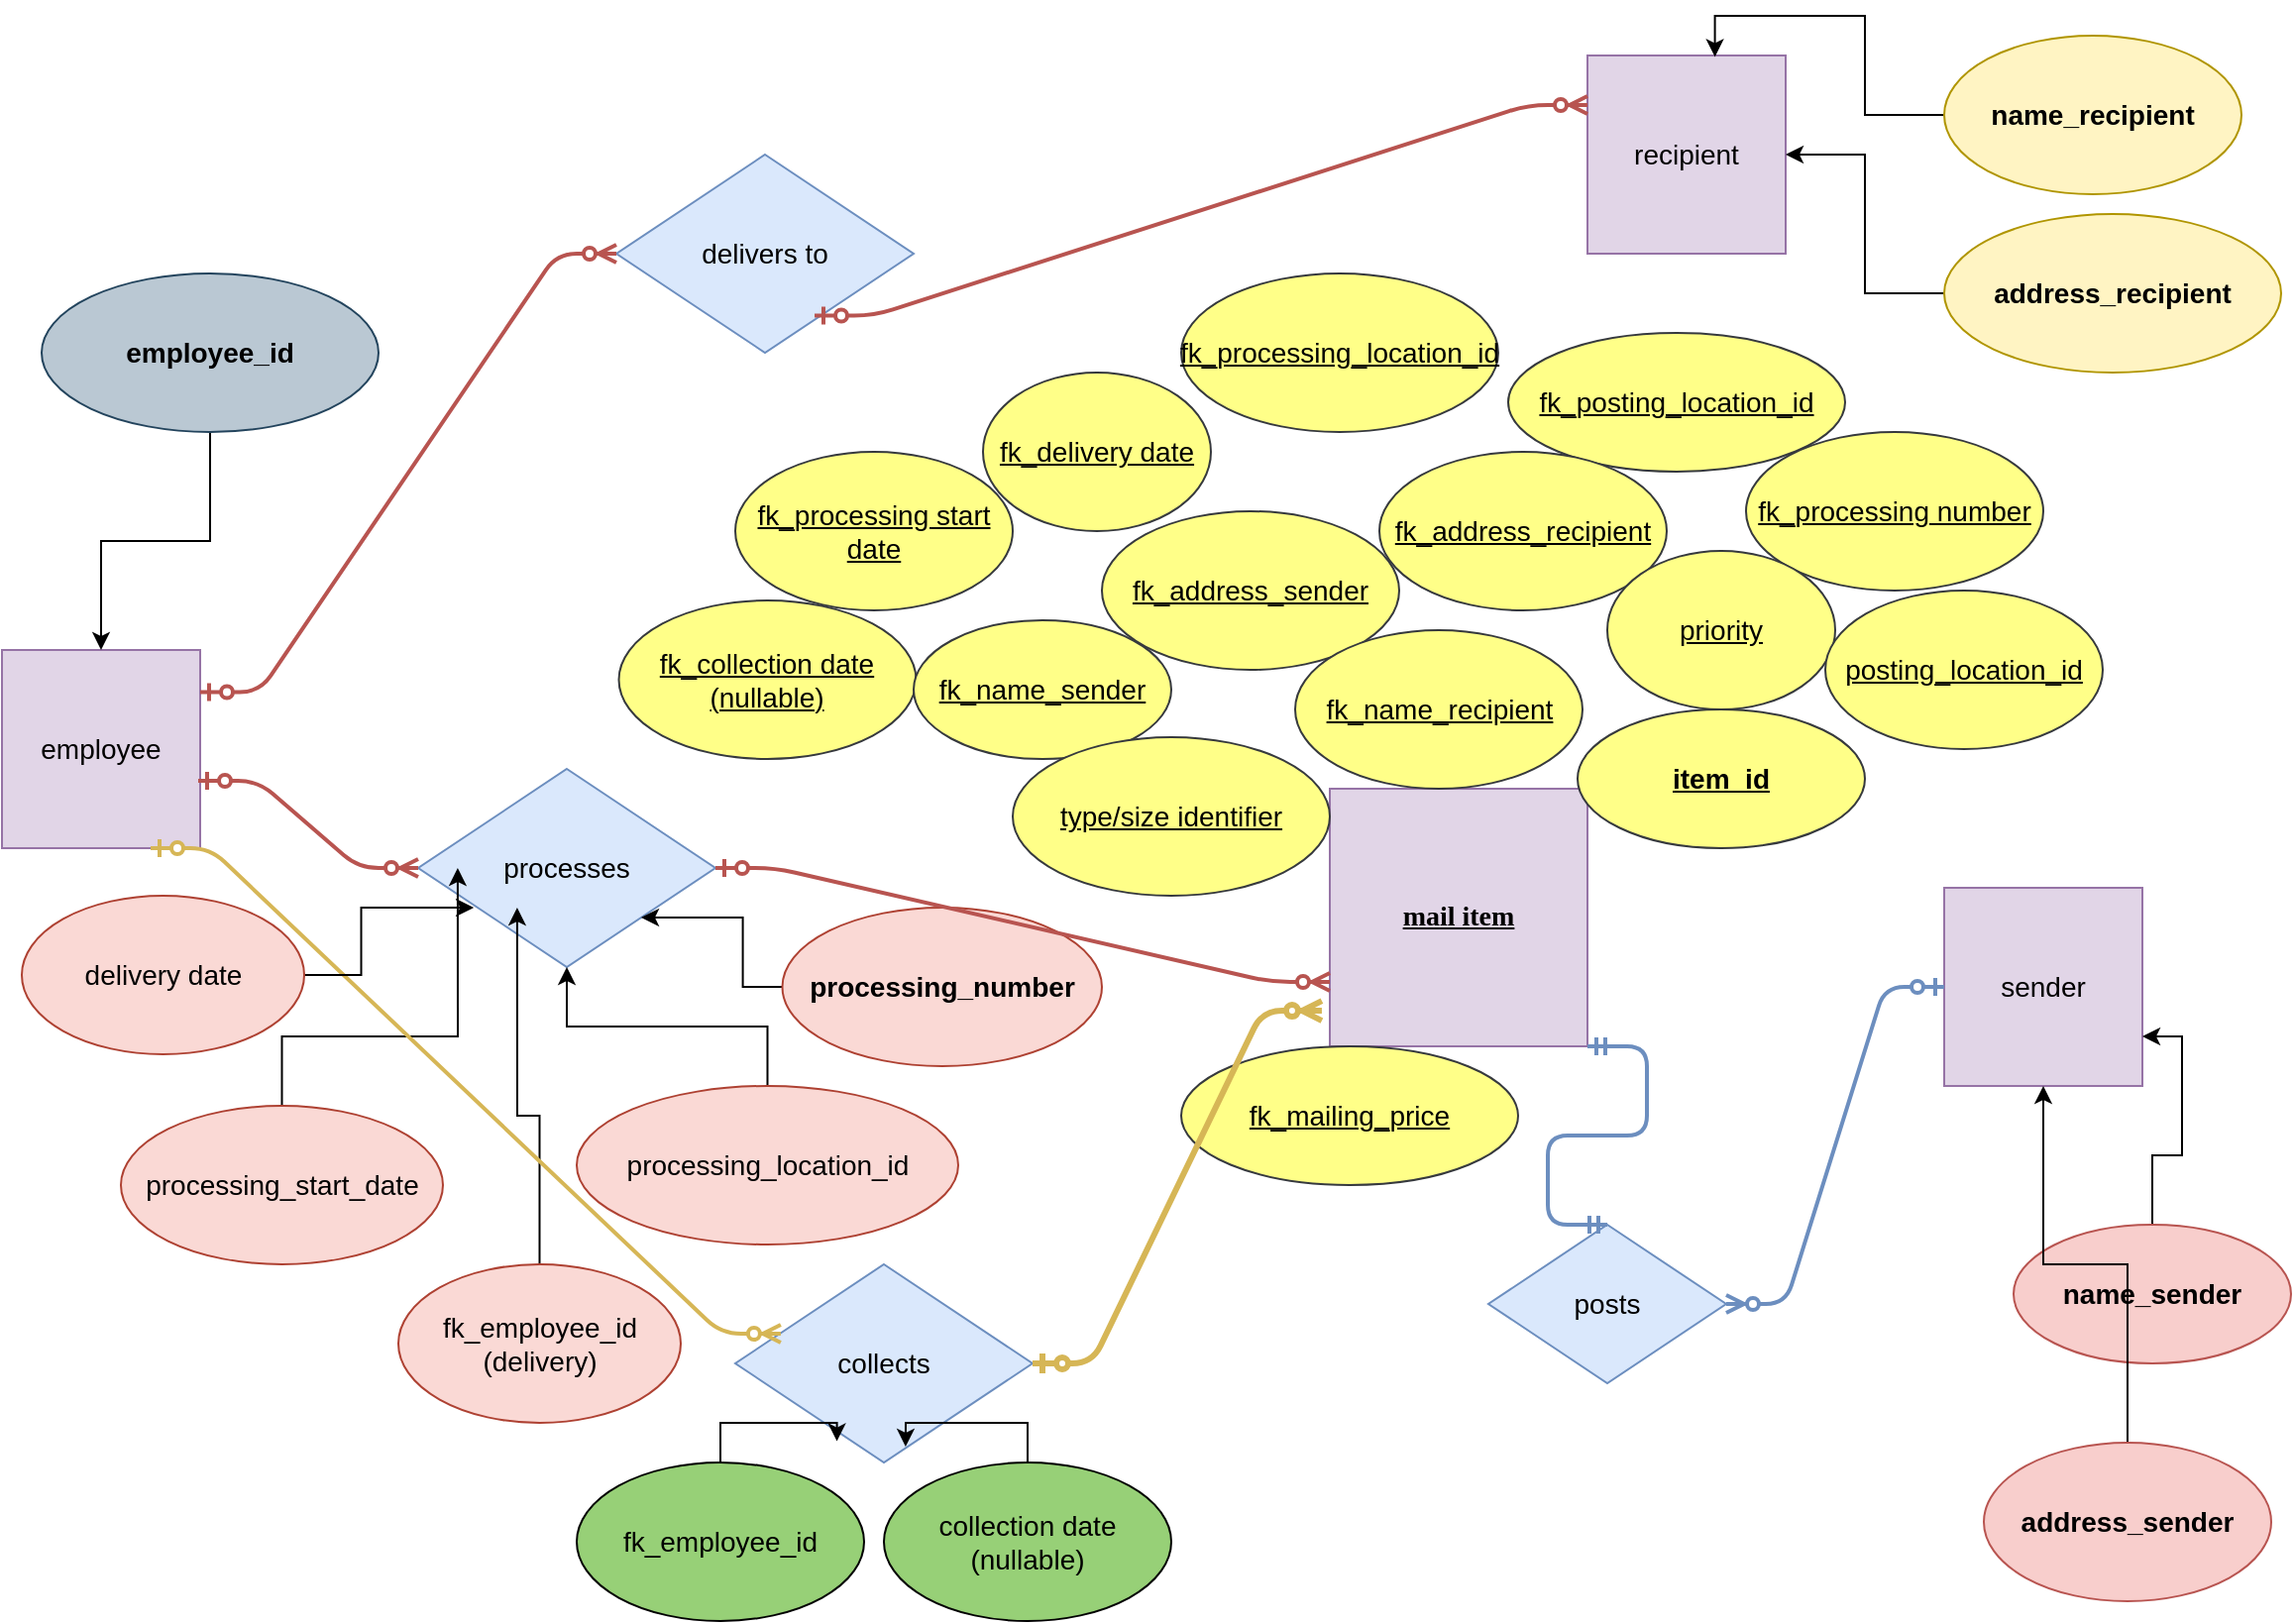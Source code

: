 <mxfile version="13.6.2" type="device"><diagram id="zDZmXAtzCNWLokW1jeRb" name="Page-1"><mxGraphModel dx="868" dy="492" grid="1" gridSize="10" guides="1" tooltips="1" connect="1" arrows="1" fold="1" page="1" pageScale="1" pageWidth="1169" pageHeight="827" math="0" shadow="0"><root><mxCell id="0"/><mxCell id="1" parent="0"/><mxCell id="Khkg1KRHEg8F2Jqv0YAL-1" value="mail item" style="whiteSpace=wrap;html=1;aspect=fixed;fontSize=14;fillColor=#e1d5e7;strokeColor=#9673a6;fontFamily=Comic Sans MS;fontStyle=5" parent="1" vertex="1"><mxGeometry x="680" y="400" width="130" height="130" as="geometry"/></mxCell><mxCell id="Khkg1KRHEg8F2Jqv0YAL-3" value="employee" style="whiteSpace=wrap;html=1;aspect=fixed;fontSize=14;fillColor=#e1d5e7;strokeColor=#9673a6;" parent="1" vertex="1"><mxGeometry x="10" y="330" width="100" height="100" as="geometry"/></mxCell><mxCell id="Khkg1KRHEg8F2Jqv0YAL-4" value="sender" style="whiteSpace=wrap;html=1;aspect=fixed;fontSize=14;fillColor=#e1d5e7;strokeColor=#9673a6;" parent="1" vertex="1"><mxGeometry x="990" y="450" width="100" height="100" as="geometry"/></mxCell><mxCell id="Khkg1KRHEg8F2Jqv0YAL-5" value="recipient" style="whiteSpace=wrap;html=1;aspect=fixed;fontSize=14;fillColor=#e1d5e7;strokeColor=#9673a6;" parent="1" vertex="1"><mxGeometry x="810" y="30" width="100" height="100" as="geometry"/></mxCell><mxCell id="Khkg1KRHEg8F2Jqv0YAL-49" style="edgeStyle=orthogonalEdgeStyle;rounded=0;orthogonalLoop=1;jettySize=auto;html=1;fontSize=14;" parent="1" source="Khkg1KRHEg8F2Jqv0YAL-12" target="Khkg1KRHEg8F2Jqv0YAL-5" edge="1"><mxGeometry relative="1" as="geometry"/></mxCell><mxCell id="Khkg1KRHEg8F2Jqv0YAL-12" value="address_recipient" style="ellipse;whiteSpace=wrap;html=1;fontSize=14;strokeColor=#B09500;fillColor=#FFF4C3;fontStyle=1" parent="1" vertex="1"><mxGeometry x="990" y="110" width="170" height="80" as="geometry"/></mxCell><mxCell id="Khkg1KRHEg8F2Jqv0YAL-48" style="edgeStyle=orthogonalEdgeStyle;rounded=0;orthogonalLoop=1;jettySize=auto;html=1;entryX=0.643;entryY=0.007;entryDx=0;entryDy=0;entryPerimeter=0;fontSize=14;" parent="1" source="Khkg1KRHEg8F2Jqv0YAL-13" target="Khkg1KRHEg8F2Jqv0YAL-5" edge="1"><mxGeometry relative="1" as="geometry"/></mxCell><mxCell id="Khkg1KRHEg8F2Jqv0YAL-13" value="name_recipient" style="ellipse;whiteSpace=wrap;html=1;fontSize=14;strokeColor=#B09500;fillColor=#FFF4C3;fontStyle=1" parent="1" vertex="1"><mxGeometry x="990" y="20" width="150" height="80" as="geometry"/></mxCell><mxCell id="Khkg1KRHEg8F2Jqv0YAL-17" value="posts" style="rhombus;whiteSpace=wrap;html=1;fontSize=14;fillColor=#dae8fc;strokeColor=#6c8ebf;" parent="1" vertex="1"><mxGeometry x="760" y="620" width="120" height="80" as="geometry"/></mxCell><mxCell id="Khkg1KRHEg8F2Jqv0YAL-19" value="processes" style="rhombus;whiteSpace=wrap;html=1;fontSize=14;fillColor=#dae8fc;strokeColor=#6c8ebf;" parent="1" vertex="1"><mxGeometry x="220" y="390" width="150" height="100" as="geometry"/></mxCell><mxCell id="Khkg1KRHEg8F2Jqv0YAL-26" value="" style="edgeStyle=entityRelationEdgeStyle;fontSize=12;html=1;endArrow=ERmandOne;startArrow=ERmandOne;entryX=1;entryY=1;entryDx=0;entryDy=0;exitX=0.5;exitY=0;exitDx=0;exitDy=0;fillColor=#dae8fc;strokeColor=#6c8ebf;strokeWidth=2;" parent="1" source="Khkg1KRHEg8F2Jqv0YAL-17" target="Khkg1KRHEg8F2Jqv0YAL-1" edge="1"><mxGeometry width="100" height="100" relative="1" as="geometry"><mxPoint x="730" y="555" as="sourcePoint"/><mxPoint x="830" y="540" as="targetPoint"/></mxGeometry></mxCell><mxCell id="Khkg1KRHEg8F2Jqv0YAL-29" value="collects" style="rhombus;whiteSpace=wrap;html=1;fontSize=14;fillColor=#dae8fc;strokeColor=#6c8ebf;" parent="1" vertex="1"><mxGeometry x="380" y="640" width="150" height="100" as="geometry"/></mxCell><mxCell id="Khkg1KRHEg8F2Jqv0YAL-44" style="edgeStyle=orthogonalEdgeStyle;rounded=0;orthogonalLoop=1;jettySize=auto;html=1;fontSize=14;entryX=1;entryY=0.75;entryDx=0;entryDy=0;" parent="1" source="Khkg1KRHEg8F2Jqv0YAL-35" target="Khkg1KRHEg8F2Jqv0YAL-4" edge="1"><mxGeometry relative="1" as="geometry"/></mxCell><mxCell id="Khkg1KRHEg8F2Jqv0YAL-35" value="name_sender" style="ellipse;whiteSpace=wrap;html=1;fontSize=14;fillColor=#f8cecc;strokeColor=#b85450;fontStyle=1" parent="1" vertex="1"><mxGeometry x="1025" y="620" width="140" height="70" as="geometry"/></mxCell><mxCell id="Khkg1KRHEg8F2Jqv0YAL-51" style="edgeStyle=orthogonalEdgeStyle;rounded=0;orthogonalLoop=1;jettySize=auto;html=1;fontSize=14;" parent="1" source="Khkg1KRHEg8F2Jqv0YAL-50" target="Khkg1KRHEg8F2Jqv0YAL-4" edge="1"><mxGeometry relative="1" as="geometry"/></mxCell><mxCell id="Khkg1KRHEg8F2Jqv0YAL-50" value="address_sender" style="ellipse;whiteSpace=wrap;html=1;fontSize=14;fillColor=#f8cecc;strokeColor=#b85450;fontStyle=1" parent="1" vertex="1"><mxGeometry x="1010" y="730" width="145" height="80" as="geometry"/></mxCell><mxCell id="Khkg1KRHEg8F2Jqv0YAL-53" style="edgeStyle=orthogonalEdgeStyle;rounded=0;orthogonalLoop=1;jettySize=auto;html=1;entryX=0.573;entryY=0.92;entryDx=0;entryDy=0;entryPerimeter=0;fontSize=14;fontColor=#000000;" parent="1" source="Khkg1KRHEg8F2Jqv0YAL-52" target="Khkg1KRHEg8F2Jqv0YAL-29" edge="1"><mxGeometry relative="1" as="geometry"/></mxCell><mxCell id="Khkg1KRHEg8F2Jqv0YAL-52" value="collection date&lt;br&gt;(nullable)" style="ellipse;whiteSpace=wrap;html=1;fontSize=14;fillColor=#97D077;" parent="1" vertex="1"><mxGeometry x="455" y="740" width="145" height="80" as="geometry"/></mxCell><mxCell id="Khkg1KRHEg8F2Jqv0YAL-55" style="edgeStyle=orthogonalEdgeStyle;rounded=0;orthogonalLoop=1;jettySize=auto;html=1;entryX=0.342;entryY=0.893;entryDx=0;entryDy=0;entryPerimeter=0;fontSize=14;fontColor=#000000;" parent="1" source="Khkg1KRHEg8F2Jqv0YAL-54" target="Khkg1KRHEg8F2Jqv0YAL-29" edge="1"><mxGeometry relative="1" as="geometry"/></mxCell><mxCell id="Khkg1KRHEg8F2Jqv0YAL-54" value="fk_employee_id" style="ellipse;whiteSpace=wrap;html=1;fontSize=14;fillColor=#97D077;" parent="1" vertex="1"><mxGeometry x="300" y="740" width="145" height="80" as="geometry"/></mxCell><mxCell id="Khkg1KRHEg8F2Jqv0YAL-62" style="edgeStyle=orthogonalEdgeStyle;rounded=0;orthogonalLoop=1;jettySize=auto;html=1;fontSize=14;fontColor=#000000;" parent="1" source="Khkg1KRHEg8F2Jqv0YAL-57" target="Khkg1KRHEg8F2Jqv0YAL-19" edge="1"><mxGeometry relative="1" as="geometry"/></mxCell><mxCell id="Khkg1KRHEg8F2Jqv0YAL-57" value="processing_location_id" style="ellipse;whiteSpace=wrap;html=1;fontSize=14;fillColor=#fad9d5;strokeColor=#ae4132;" parent="1" vertex="1"><mxGeometry x="300" y="550" width="192.5" height="80" as="geometry"/></mxCell><mxCell id="Khkg1KRHEg8F2Jqv0YAL-63" style="edgeStyle=orthogonalEdgeStyle;rounded=0;orthogonalLoop=1;jettySize=auto;html=1;entryX=1;entryY=1;entryDx=0;entryDy=0;fontSize=14;fontColor=#000000;" parent="1" source="Khkg1KRHEg8F2Jqv0YAL-59" target="Khkg1KRHEg8F2Jqv0YAL-19" edge="1"><mxGeometry relative="1" as="geometry"/></mxCell><mxCell id="Khkg1KRHEg8F2Jqv0YAL-59" value="&lt;b&gt;processing_number&lt;/b&gt;" style="ellipse;whiteSpace=wrap;html=1;fontSize=14;fillColor=#fad9d5;strokeColor=#ae4132;" parent="1" vertex="1"><mxGeometry x="403.75" y="460" width="161.25" height="80" as="geometry"/></mxCell><mxCell id="Khkg1KRHEg8F2Jqv0YAL-66" style="edgeStyle=orthogonalEdgeStyle;rounded=0;orthogonalLoop=1;jettySize=auto;html=1;entryX=0.333;entryY=0.7;entryDx=0;entryDy=0;entryPerimeter=0;fontSize=14;fontColor=#000000;" parent="1" source="Khkg1KRHEg8F2Jqv0YAL-65" target="Khkg1KRHEg8F2Jqv0YAL-19" edge="1"><mxGeometry relative="1" as="geometry"/></mxCell><mxCell id="Khkg1KRHEg8F2Jqv0YAL-65" value="fk_employee_id&lt;br&gt;(delivery)" style="ellipse;whiteSpace=wrap;html=1;fontSize=14;fillColor=#fad9d5;strokeColor=#ae4132;" parent="1" vertex="1"><mxGeometry x="210" y="640" width="142.5" height="80" as="geometry"/></mxCell><mxCell id="Khkg1KRHEg8F2Jqv0YAL-70" style="edgeStyle=orthogonalEdgeStyle;rounded=0;orthogonalLoop=1;jettySize=auto;html=1;entryX=0.133;entryY=0.5;entryDx=0;entryDy=0;entryPerimeter=0;fontSize=14;fontColor=#000000;" parent="1" source="Khkg1KRHEg8F2Jqv0YAL-67" target="Khkg1KRHEg8F2Jqv0YAL-19" edge="1"><mxGeometry relative="1" as="geometry"/></mxCell><mxCell id="Khkg1KRHEg8F2Jqv0YAL-67" value="processing_start_date" style="ellipse;whiteSpace=wrap;html=1;fontSize=14;fillColor=#fad9d5;strokeColor=#ae4132;" parent="1" vertex="1"><mxGeometry x="70" y="560" width="162.5" height="80" as="geometry"/></mxCell><mxCell id="Khkg1KRHEg8F2Jqv0YAL-72" style="edgeStyle=orthogonalEdgeStyle;rounded=0;orthogonalLoop=1;jettySize=auto;html=1;fontSize=14;fontColor=#000000;" parent="1" source="Khkg1KRHEg8F2Jqv0YAL-71" target="Khkg1KRHEg8F2Jqv0YAL-3" edge="1"><mxGeometry relative="1" as="geometry"/></mxCell><mxCell id="Khkg1KRHEg8F2Jqv0YAL-71" value="employee_id" style="ellipse;whiteSpace=wrap;html=1;fillColor=#bac8d3;fontSize=14;strokeColor=#23445d;fontStyle=1" parent="1" vertex="1"><mxGeometry x="30" y="140" width="170" height="80" as="geometry"/></mxCell><mxCell id="Khkg1KRHEg8F2Jqv0YAL-79" value="fk_processing start&lt;br&gt;date" style="ellipse;whiteSpace=wrap;html=1;fontSize=14;fillColor=#ffff88;strokeColor=#36393d;fontStyle=4" parent="1" vertex="1"><mxGeometry x="380" y="230" width="140" height="80" as="geometry"/></mxCell><mxCell id="Khkg1KRHEg8F2Jqv0YAL-80" value="fk_posting_location_id" style="ellipse;whiteSpace=wrap;html=1;fontSize=14;fillColor=#ffff88;strokeColor=#36393d;fontStyle=4" parent="1" vertex="1"><mxGeometry x="770" y="170" width="170" height="70" as="geometry"/></mxCell><mxCell id="Khkg1KRHEg8F2Jqv0YAL-81" value="fk_processing_location_id" style="ellipse;whiteSpace=wrap;html=1;fontSize=14;fillColor=#ffff88;strokeColor=#36393d;fontStyle=4" parent="1" vertex="1"><mxGeometry x="605" y="140" width="160" height="80" as="geometry"/></mxCell><mxCell id="Khkg1KRHEg8F2Jqv0YAL-82" value="fk_delivery date" style="ellipse;whiteSpace=wrap;html=1;fontSize=14;fillColor=#ffff88;strokeColor=#36393d;fontStyle=4" parent="1" vertex="1"><mxGeometry x="505" y="190" width="115" height="80" as="geometry"/></mxCell><mxCell id="Khkg1KRHEg8F2Jqv0YAL-83" value="fk_processing number" style="ellipse;whiteSpace=wrap;html=1;fontSize=14;fillColor=#ffff88;strokeColor=#36393d;fontStyle=4" parent="1" vertex="1"><mxGeometry x="890" y="220" width="150" height="80" as="geometry"/></mxCell><mxCell id="Khkg1KRHEg8F2Jqv0YAL-85" value="fk_collection date&lt;br&gt;(nullable)" style="ellipse;whiteSpace=wrap;html=1;fontSize=14;fillColor=#ffff88;strokeColor=#36393d;fontStyle=4" parent="1" vertex="1"><mxGeometry x="321.25" y="305" width="150" height="80" as="geometry"/></mxCell><mxCell id="Khkg1KRHEg8F2Jqv0YAL-86" value="item_id" style="ellipse;whiteSpace=wrap;html=1;fontSize=14;fontStyle=5;fillColor=#ffff88;strokeColor=#36393d;" parent="1" vertex="1"><mxGeometry x="805" y="360" width="145" height="70" as="geometry"/></mxCell><mxCell id="Khkg1KRHEg8F2Jqv0YAL-88" value="fk_address_recipient" style="ellipse;whiteSpace=wrap;html=1;fontSize=14;fillColor=#ffff88;strokeColor=#36393d;fontStyle=4" parent="1" vertex="1"><mxGeometry x="705" y="230" width="145" height="80" as="geometry"/></mxCell><mxCell id="Khkg1KRHEg8F2Jqv0YAL-89" value="fk_address_sender" style="ellipse;whiteSpace=wrap;html=1;fontSize=14;rotation=0;fillColor=#ffff88;strokeColor=#36393d;fontStyle=4" parent="1" vertex="1"><mxGeometry x="565" y="260" width="150" height="80" as="geometry"/></mxCell><mxCell id="Khkg1KRHEg8F2Jqv0YAL-90" value="fk_name_sender" style="ellipse;whiteSpace=wrap;html=1;fontSize=14;rotation=0;fillColor=#ffff88;strokeColor=#36393d;fontStyle=4" parent="1" vertex="1"><mxGeometry x="470" y="315" width="130" height="70" as="geometry"/></mxCell><mxCell id="Khkg1KRHEg8F2Jqv0YAL-91" value="fk_name_recipient" style="ellipse;whiteSpace=wrap;html=1;fontSize=14;fillColor=#ffff88;strokeColor=#36393d;fontStyle=4" parent="1" vertex="1"><mxGeometry x="662.5" y="320" width="145" height="80" as="geometry"/></mxCell><mxCell id="Khkg1KRHEg8F2Jqv0YAL-92" value="fk_mailing_price" style="ellipse;whiteSpace=wrap;html=1;fontSize=14;rotation=0;fillColor=#ffff88;strokeColor=#36393d;fontStyle=4" parent="1" vertex="1"><mxGeometry x="605" y="530" width="170" height="70" as="geometry"/></mxCell><mxCell id="Khkg1KRHEg8F2Jqv0YAL-93" value="type/size identifier" style="ellipse;whiteSpace=wrap;html=1;fontSize=14;rotation=0;fillColor=#ffff88;strokeColor=#36393d;fontStyle=4" parent="1" vertex="1"><mxGeometry x="520" y="374" width="160" height="80" as="geometry"/></mxCell><mxCell id="Khkg1KRHEg8F2Jqv0YAL-94" value="priority" style="ellipse;whiteSpace=wrap;html=1;fontSize=14;fillColor=#ffff88;strokeColor=#36393d;fontStyle=4" parent="1" vertex="1"><mxGeometry x="820" y="280" width="115" height="80" as="geometry"/></mxCell><mxCell id="V2cGLERMeXX6Ivy6K7kO-3" value="" style="edgeStyle=entityRelationEdgeStyle;fontSize=12;html=1;endArrow=ERzeroToMany;startArrow=ERzeroToOne;fillColor=#dae8fc;strokeColor=#6c8ebf;strokeWidth=2;" parent="1" target="Khkg1KRHEg8F2Jqv0YAL-17" edge="1" source="Khkg1KRHEg8F2Jqv0YAL-4"><mxGeometry width="100" height="100" relative="1" as="geometry"><mxPoint x="900" y="660" as="sourcePoint"/><mxPoint x="895" y="517.5" as="targetPoint"/></mxGeometry></mxCell><mxCell id="V2cGLERMeXX6Ivy6K7kO-4" value="" style="edgeStyle=entityRelationEdgeStyle;fontSize=12;html=1;endArrow=ERzeroToMany;startArrow=ERzeroToOne;exitX=0.99;exitY=0.66;exitDx=0;exitDy=0;exitPerimeter=0;fillColor=#f8cecc;strokeColor=#b85450;strokeWidth=2;" parent="1" source="Khkg1KRHEg8F2Jqv0YAL-3" target="Khkg1KRHEg8F2Jqv0YAL-19" edge="1"><mxGeometry width="100" height="100" relative="1" as="geometry"><mxPoint x="140" y="400" as="sourcePoint"/><mxPoint x="232.5" y="317.5" as="targetPoint"/></mxGeometry></mxCell><mxCell id="V2cGLERMeXX6Ivy6K7kO-5" value="" style="edgeStyle=entityRelationEdgeStyle;fontSize=12;html=1;endArrow=ERzeroToMany;startArrow=ERzeroToOne;entryX=0.153;entryY=0.35;entryDx=0;entryDy=0;entryPerimeter=0;exitX=0.75;exitY=1;exitDx=0;exitDy=0;fillColor=#fff2cc;strokeColor=#d6b656;strokeWidth=2;" parent="1" source="Khkg1KRHEg8F2Jqv0YAL-3" target="Khkg1KRHEg8F2Jqv0YAL-29" edge="1"><mxGeometry width="100" height="100" relative="1" as="geometry"><mxPoint x="50" y="540" as="sourcePoint"/><mxPoint x="102.5" y="467.5" as="targetPoint"/></mxGeometry></mxCell><mxCell id="V2cGLERMeXX6Ivy6K7kO-9" value="" style="edgeStyle=entityRelationEdgeStyle;fontSize=12;html=1;endArrow=ERzeroToMany;startArrow=ERzeroToOne;entryX=-0.031;entryY=0.862;entryDx=0;entryDy=0;entryPerimeter=0;fillColor=#fff2cc;strokeColor=#d6b656;strokeWidth=3;" parent="1" source="Khkg1KRHEg8F2Jqv0YAL-29" target="Khkg1KRHEg8F2Jqv0YAL-1" edge="1"><mxGeometry width="100" height="100" relative="1" as="geometry"><mxPoint x="560" y="620" as="sourcePoint"/><mxPoint x="757" y="491" as="targetPoint"/></mxGeometry></mxCell><mxCell id="V2cGLERMeXX6Ivy6K7kO-10" value="" style="edgeStyle=entityRelationEdgeStyle;fontSize=12;html=1;endArrow=ERzeroToMany;startArrow=ERzeroToOne;entryX=0;entryY=0.75;entryDx=0;entryDy=0;exitX=1;exitY=0.5;exitDx=0;exitDy=0;fillColor=#f8cecc;strokeColor=#b85450;strokeWidth=2;" parent="1" source="Khkg1KRHEg8F2Jqv0YAL-19" target="Khkg1KRHEg8F2Jqv0YAL-1" edge="1"><mxGeometry width="100" height="100" relative="1" as="geometry"><mxPoint x="420" y="450" as="sourcePoint"/><mxPoint x="617" y="321" as="targetPoint"/></mxGeometry></mxCell><mxCell id="KUuZbAuU9UQLZzRK62d3-2" style="edgeStyle=orthogonalEdgeStyle;rounded=0;orthogonalLoop=1;jettySize=auto;html=1;entryX=0.187;entryY=0.7;entryDx=0;entryDy=0;entryPerimeter=0;" edge="1" parent="1" source="KUuZbAuU9UQLZzRK62d3-1" target="Khkg1KRHEg8F2Jqv0YAL-19"><mxGeometry relative="1" as="geometry"/></mxCell><mxCell id="KUuZbAuU9UQLZzRK62d3-1" value="delivery date" style="ellipse;whiteSpace=wrap;html=1;fontSize=14;fillColor=#fad9d5;strokeColor=#ae4132;" vertex="1" parent="1"><mxGeometry x="20" y="454" width="142.5" height="80" as="geometry"/></mxCell><mxCell id="KUuZbAuU9UQLZzRK62d3-3" value="delivers to" style="rhombus;whiteSpace=wrap;html=1;fontSize=14;fillColor=#dae8fc;strokeColor=#6c8ebf;" vertex="1" parent="1"><mxGeometry x="320" y="80" width="150" height="100" as="geometry"/></mxCell><mxCell id="KUuZbAuU9UQLZzRK62d3-4" value="" style="edgeStyle=entityRelationEdgeStyle;fontSize=12;html=1;endArrow=ERzeroToMany;startArrow=ERzeroToOne;exitX=1;exitY=0.5;exitDx=0;exitDy=0;fillColor=#f8cecc;strokeColor=#b85450;strokeWidth=2;" edge="1" parent="1" target="KUuZbAuU9UQLZzRK62d3-3"><mxGeometry width="100" height="100" relative="1" as="geometry"><mxPoint x="110" y="351.25" as="sourcePoint"/><mxPoint x="420" y="408.75" as="targetPoint"/></mxGeometry></mxCell><mxCell id="KUuZbAuU9UQLZzRK62d3-6" value="" style="edgeStyle=entityRelationEdgeStyle;fontSize=12;html=1;endArrow=ERzeroToMany;startArrow=ERzeroToOne;exitX=1;exitY=0.5;exitDx=0;exitDy=0;fillColor=#f8cecc;strokeColor=#b85450;strokeWidth=2;entryX=0;entryY=0.25;entryDx=0;entryDy=0;" edge="1" parent="1" target="Khkg1KRHEg8F2Jqv0YAL-5"><mxGeometry width="100" height="100" relative="1" as="geometry"><mxPoint x="420" y="161.25" as="sourcePoint"/><mxPoint x="600" y="80" as="targetPoint"/></mxGeometry></mxCell><mxCell id="KUuZbAuU9UQLZzRK62d3-7" value="posting_location_id" style="ellipse;whiteSpace=wrap;html=1;fontSize=14;fillColor=#ffff88;strokeColor=#36393d;fontStyle=4" vertex="1" parent="1"><mxGeometry x="930" y="300" width="140" height="80" as="geometry"/></mxCell></root></mxGraphModel></diagram></mxfile>